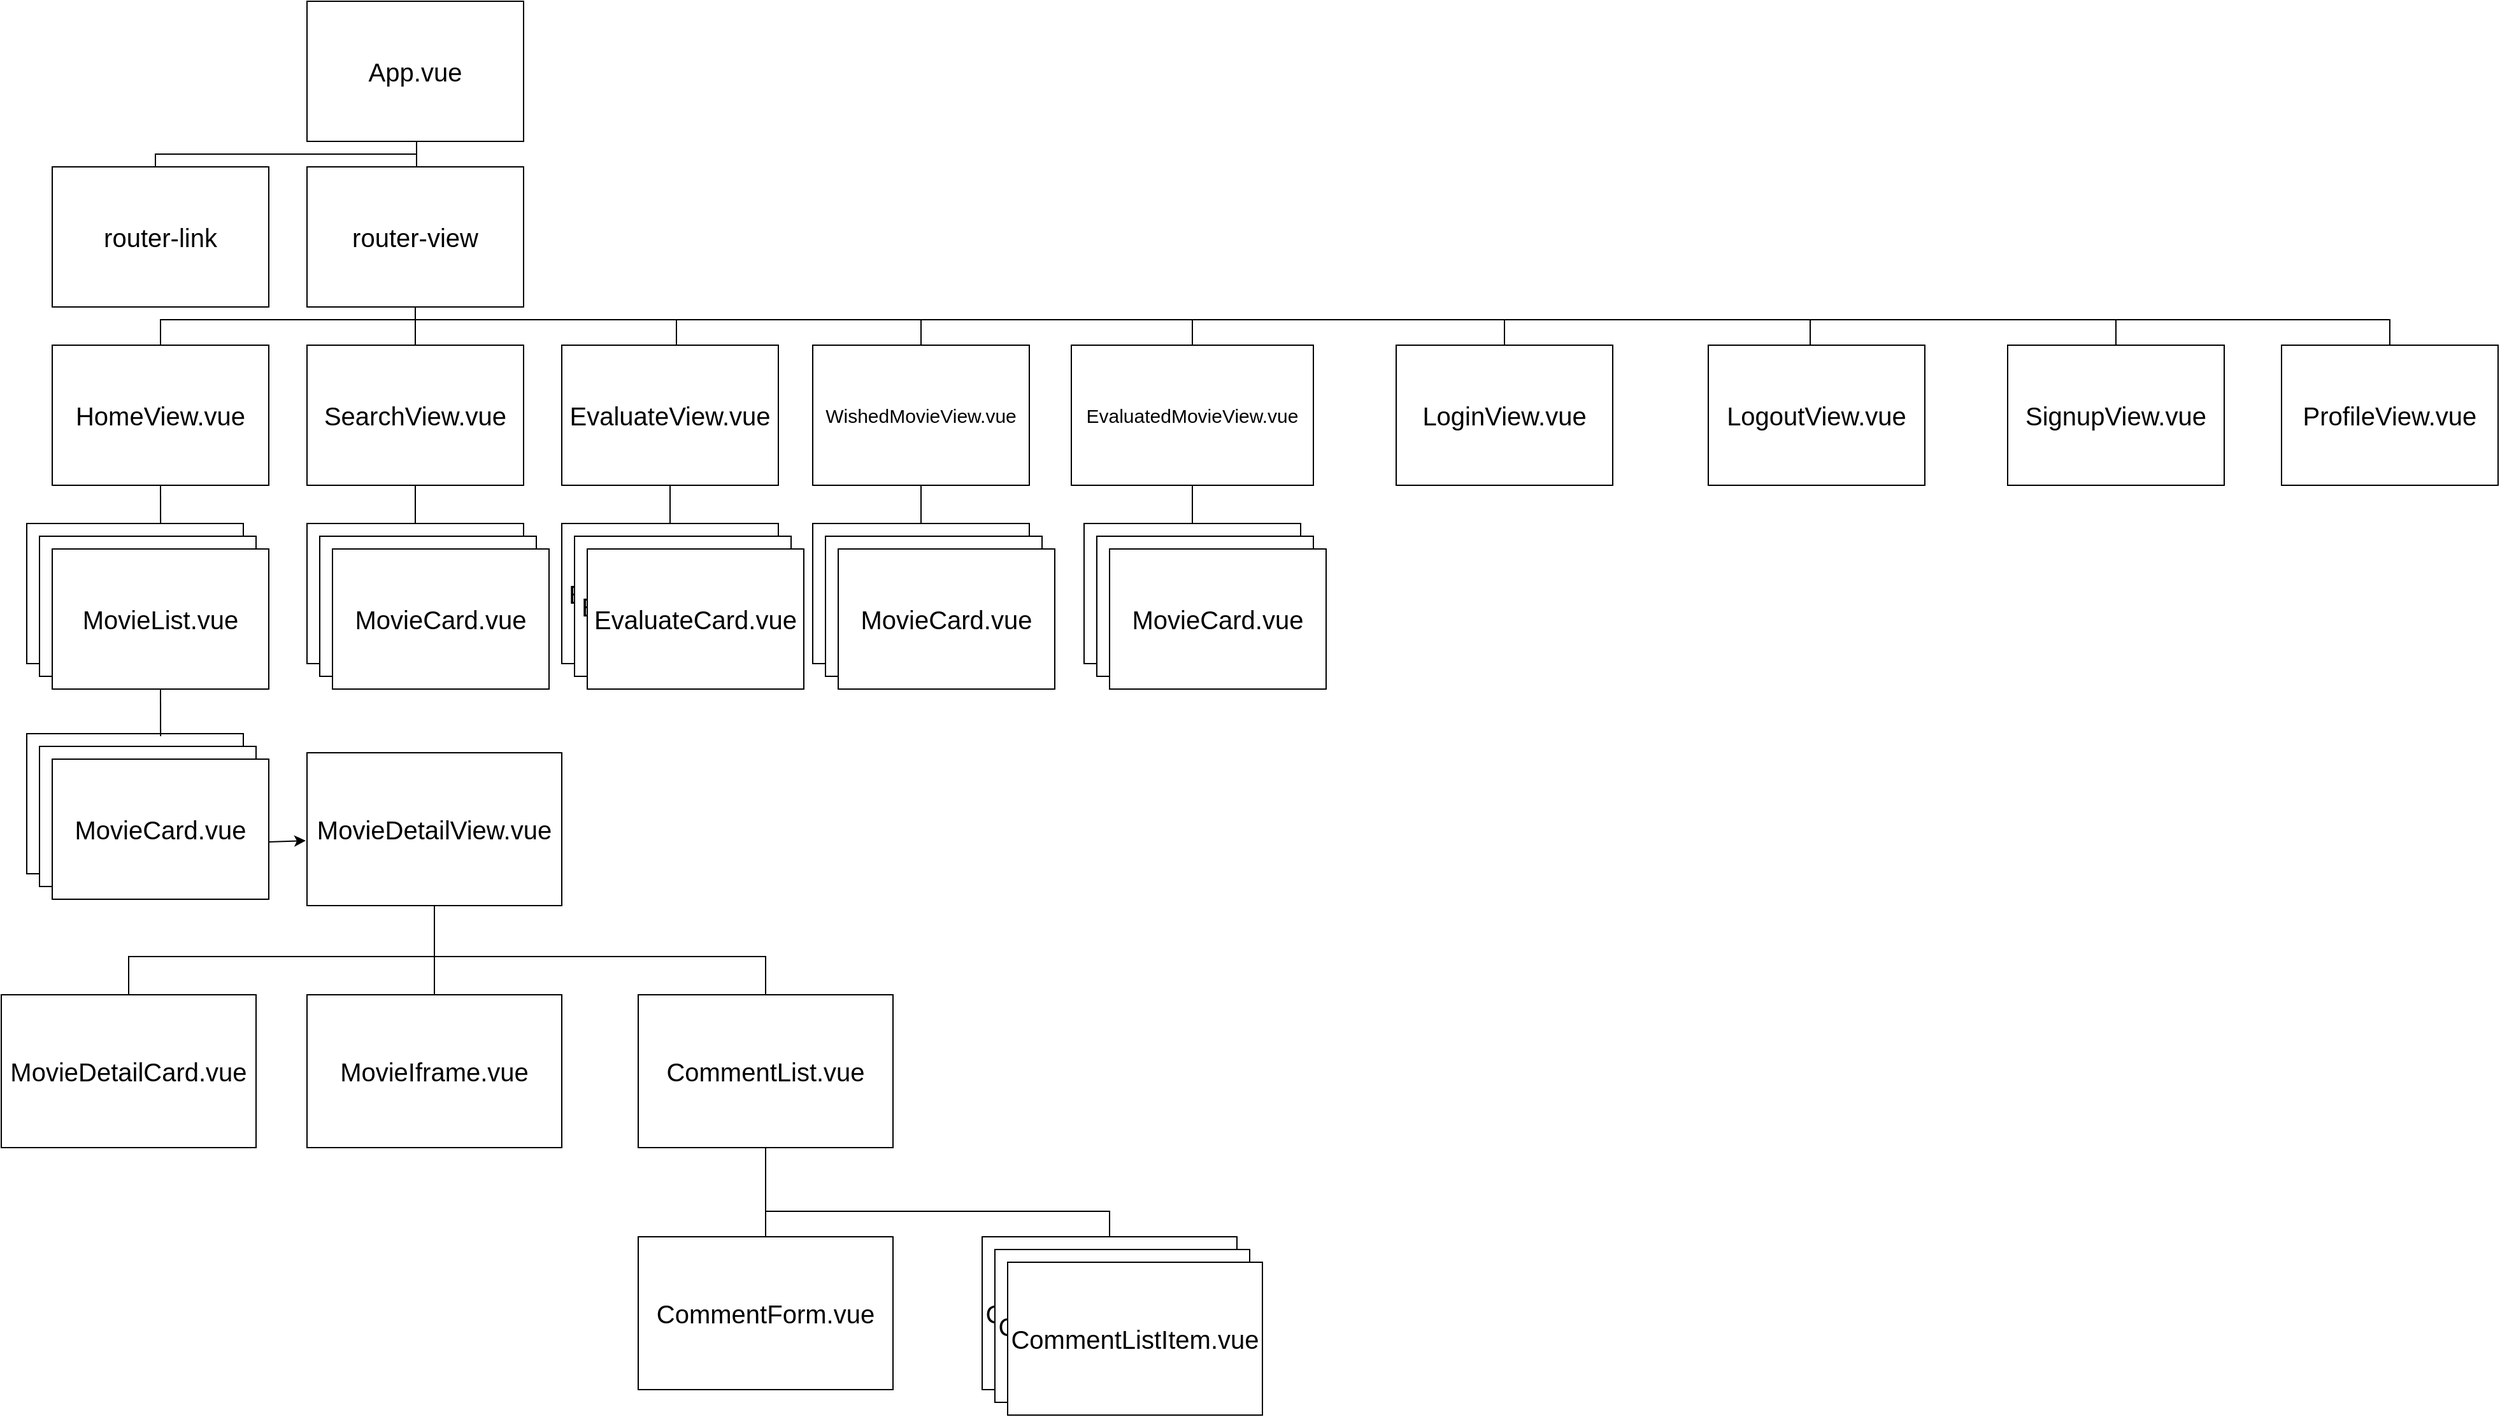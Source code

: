 <mxfile version="18.1.1" type="github">
  <diagram id="vCJKHM8MTHylu7gDaNj6" name="Page-1">
    <mxGraphModel dx="1185" dy="635" grid="1" gridSize="10" guides="1" tooltips="1" connect="1" arrows="1" fold="1" page="1" pageScale="1" pageWidth="827" pageHeight="1169" math="0" shadow="0">
      <root>
        <mxCell id="0" />
        <mxCell id="1" parent="0" />
        <mxCell id="g4FmbD9YvOIgmVQWyCMX-17" value="&lt;font style=&quot;font-size: 20px;&quot;&gt;App.vue&lt;/font&gt;" style="rounded=0;whiteSpace=wrap;html=1;" parent="1" vertex="1">
          <mxGeometry x="260" y="10" width="170" height="110" as="geometry" />
        </mxCell>
        <mxCell id="g4FmbD9YvOIgmVQWyCMX-20" value="&lt;font style=&quot;font-size: 20px;&quot;&gt;router-view&lt;br&gt;&lt;/font&gt;" style="rounded=0;whiteSpace=wrap;html=1;" parent="1" vertex="1">
          <mxGeometry x="260" y="140" width="170" height="110" as="geometry" />
        </mxCell>
        <mxCell id="g4FmbD9YvOIgmVQWyCMX-21" value="&lt;font style=&quot;font-size: 20px;&quot;&gt;router-link&lt;/font&gt;" style="rounded=0;whiteSpace=wrap;html=1;" parent="1" vertex="1">
          <mxGeometry x="60" y="140" width="170" height="110" as="geometry" />
        </mxCell>
        <mxCell id="g4FmbD9YvOIgmVQWyCMX-22" value="&lt;font style=&quot;font-size: 20px;&quot;&gt;SearchView.vue&lt;br&gt;&lt;/font&gt;" style="rounded=0;whiteSpace=wrap;html=1;" parent="1" vertex="1">
          <mxGeometry x="260" y="280" width="170" height="110" as="geometry" />
        </mxCell>
        <mxCell id="g4FmbD9YvOIgmVQWyCMX-23" value="&lt;font style=&quot;font-size: 20px;&quot;&gt;HomeView.vue&lt;br&gt;&lt;/font&gt;" style="rounded=0;whiteSpace=wrap;html=1;" parent="1" vertex="1">
          <mxGeometry x="60" y="280" width="170" height="110" as="geometry" />
        </mxCell>
        <mxCell id="g4FmbD9YvOIgmVQWyCMX-24" value="&lt;font style=&quot;font-size: 20px;&quot;&gt;EvaluateView.vue&lt;br&gt;&lt;/font&gt;" style="rounded=0;whiteSpace=wrap;html=1;" parent="1" vertex="1">
          <mxGeometry x="460" y="280" width="170" height="110" as="geometry" />
        </mxCell>
        <mxCell id="g4FmbD9YvOIgmVQWyCMX-25" value="&lt;font style=&quot;&quot;&gt;&lt;font style=&quot;font-size: 15px;&quot;&gt;WishedMovieView.vue&lt;/font&gt;&lt;br&gt;&lt;/font&gt;" style="rounded=0;whiteSpace=wrap;html=1;" parent="1" vertex="1">
          <mxGeometry x="657" y="280" width="170" height="110" as="geometry" />
        </mxCell>
        <mxCell id="g4FmbD9YvOIgmVQWyCMX-26" value="&lt;font style=&quot;&quot;&gt;&lt;font style=&quot;font-size: 15px;&quot;&gt;EvaluatedMovieView.vue&lt;/font&gt;&lt;br&gt;&lt;/font&gt;" style="rounded=0;whiteSpace=wrap;html=1;" parent="1" vertex="1">
          <mxGeometry x="860" y="280" width="190" height="110" as="geometry" />
        </mxCell>
        <mxCell id="g4FmbD9YvOIgmVQWyCMX-27" value="&lt;font style=&quot;font-size: 20px;&quot;&gt;MovieCard.vue&lt;br&gt;&lt;/font&gt;" style="rounded=0;whiteSpace=wrap;html=1;" parent="1" vertex="1">
          <mxGeometry x="40" y="585" width="170" height="110" as="geometry" />
        </mxCell>
        <mxCell id="g4FmbD9YvOIgmVQWyCMX-28" value="&lt;font style=&quot;font-size: 20px;&quot;&gt;MovieCard.vue&lt;br&gt;&lt;/font&gt;" style="rounded=0;whiteSpace=wrap;html=1;" parent="1" vertex="1">
          <mxGeometry x="50" y="595" width="170" height="110" as="geometry" />
        </mxCell>
        <mxCell id="g4FmbD9YvOIgmVQWyCMX-29" value="&lt;font style=&quot;font-size: 20px;&quot;&gt;MovieCard.vue&lt;br&gt;&lt;/font&gt;" style="rounded=0;whiteSpace=wrap;html=1;" parent="1" vertex="1">
          <mxGeometry x="60" y="605" width="170" height="110" as="geometry" />
        </mxCell>
        <mxCell id="g4FmbD9YvOIgmVQWyCMX-30" value="&lt;font style=&quot;font-size: 20px;&quot;&gt;MovieCard.vue&lt;br&gt;&lt;/font&gt;" style="rounded=0;whiteSpace=wrap;html=1;" parent="1" vertex="1">
          <mxGeometry x="260" y="420" width="170" height="110" as="geometry" />
        </mxCell>
        <mxCell id="g4FmbD9YvOIgmVQWyCMX-31" value="&lt;font style=&quot;font-size: 20px;&quot;&gt;MovieCard.vue&lt;br&gt;&lt;/font&gt;" style="rounded=0;whiteSpace=wrap;html=1;" parent="1" vertex="1">
          <mxGeometry x="270" y="430" width="170" height="110" as="geometry" />
        </mxCell>
        <mxCell id="g4FmbD9YvOIgmVQWyCMX-32" value="&lt;font style=&quot;font-size: 20px;&quot;&gt;MovieCard.vue&lt;br&gt;&lt;/font&gt;" style="rounded=0;whiteSpace=wrap;html=1;" parent="1" vertex="1">
          <mxGeometry x="280" y="440" width="170" height="110" as="geometry" />
        </mxCell>
        <mxCell id="g4FmbD9YvOIgmVQWyCMX-33" value="&lt;font style=&quot;font-size: 20px;&quot;&gt;EvaluateCard.vue&lt;br&gt;&lt;/font&gt;" style="rounded=0;whiteSpace=wrap;html=1;" parent="1" vertex="1">
          <mxGeometry x="460" y="420" width="170" height="110" as="geometry" />
        </mxCell>
        <mxCell id="g4FmbD9YvOIgmVQWyCMX-34" value="&lt;font style=&quot;font-size: 20px;&quot;&gt;EvaluateCard.vue&lt;br&gt;&lt;/font&gt;" style="rounded=0;whiteSpace=wrap;html=1;" parent="1" vertex="1">
          <mxGeometry x="470" y="430" width="170" height="110" as="geometry" />
        </mxCell>
        <mxCell id="g4FmbD9YvOIgmVQWyCMX-35" value="&lt;font style=&quot;font-size: 20px;&quot;&gt;EvaluateCard.vue&lt;br&gt;&lt;/font&gt;" style="rounded=0;whiteSpace=wrap;html=1;" parent="1" vertex="1">
          <mxGeometry x="480" y="440" width="170" height="110" as="geometry" />
        </mxCell>
        <mxCell id="g4FmbD9YvOIgmVQWyCMX-36" value="&lt;font style=&quot;font-size: 20px;&quot;&gt;MovieCard.vue&lt;br&gt;&lt;/font&gt;" style="rounded=0;whiteSpace=wrap;html=1;" parent="1" vertex="1">
          <mxGeometry x="657" y="420" width="170" height="110" as="geometry" />
        </mxCell>
        <mxCell id="g4FmbD9YvOIgmVQWyCMX-37" value="&lt;font style=&quot;font-size: 20px;&quot;&gt;MovieCard.vue&lt;br&gt;&lt;/font&gt;" style="rounded=0;whiteSpace=wrap;html=1;" parent="1" vertex="1">
          <mxGeometry x="667" y="430" width="170" height="110" as="geometry" />
        </mxCell>
        <mxCell id="g4FmbD9YvOIgmVQWyCMX-38" value="&lt;font style=&quot;font-size: 20px;&quot;&gt;MovieCard.vue&lt;br&gt;&lt;/font&gt;" style="rounded=0;whiteSpace=wrap;html=1;" parent="1" vertex="1">
          <mxGeometry x="677" y="440" width="170" height="110" as="geometry" />
        </mxCell>
        <mxCell id="g4FmbD9YvOIgmVQWyCMX-39" value="&lt;font style=&quot;font-size: 20px;&quot;&gt;MovieCard.vue&lt;br&gt;&lt;/font&gt;" style="rounded=0;whiteSpace=wrap;html=1;" parent="1" vertex="1">
          <mxGeometry x="870" y="420" width="170" height="110" as="geometry" />
        </mxCell>
        <mxCell id="g4FmbD9YvOIgmVQWyCMX-40" value="&lt;font style=&quot;font-size: 20px;&quot;&gt;MovieCard.vue&lt;br&gt;&lt;/font&gt;" style="rounded=0;whiteSpace=wrap;html=1;" parent="1" vertex="1">
          <mxGeometry x="880" y="430" width="170" height="110" as="geometry" />
        </mxCell>
        <mxCell id="g4FmbD9YvOIgmVQWyCMX-41" value="&lt;font style=&quot;font-size: 20px;&quot;&gt;MovieCard.vue&lt;br&gt;&lt;/font&gt;" style="rounded=0;whiteSpace=wrap;html=1;" parent="1" vertex="1">
          <mxGeometry x="890" y="440" width="170" height="110" as="geometry" />
        </mxCell>
        <mxCell id="g4FmbD9YvOIgmVQWyCMX-44" value="" style="endArrow=none;html=1;rounded=0;fontSize=20;" parent="1" edge="1">
          <mxGeometry width="50" height="50" relative="1" as="geometry">
            <mxPoint x="346" y="140" as="sourcePoint" />
            <mxPoint x="346" y="120" as="targetPoint" />
          </mxGeometry>
        </mxCell>
        <mxCell id="g4FmbD9YvOIgmVQWyCMX-47" value="" style="endArrow=none;html=1;rounded=0;fontSize=20;entryX=0.5;entryY=1;entryDx=0;entryDy=0;exitX=0.5;exitY=0;exitDx=0;exitDy=0;" parent="1" source="g4FmbD9YvOIgmVQWyCMX-22" target="g4FmbD9YvOIgmVQWyCMX-20" edge="1">
          <mxGeometry width="50" height="50" relative="1" as="geometry">
            <mxPoint x="320" y="290" as="sourcePoint" />
            <mxPoint x="370" y="240" as="targetPoint" />
          </mxGeometry>
        </mxCell>
        <mxCell id="g4FmbD9YvOIgmVQWyCMX-49" value="" style="endArrow=none;html=1;rounded=0;fontSize=20;exitX=0.5;exitY=0;exitDx=0;exitDy=0;" parent="1" edge="1">
          <mxGeometry width="50" height="50" relative="1" as="geometry">
            <mxPoint x="141" y="140" as="sourcePoint" />
            <mxPoint x="346" y="130" as="targetPoint" />
            <Array as="points">
              <mxPoint x="141" y="130" />
            </Array>
          </mxGeometry>
        </mxCell>
        <mxCell id="g4FmbD9YvOIgmVQWyCMX-52" value="" style="endArrow=none;html=1;rounded=0;fontSize=20;exitX=0.5;exitY=0;exitDx=0;exitDy=0;entryX=0.5;entryY=0;entryDx=0;entryDy=0;" parent="1" source="g4FmbD9YvOIgmVQWyCMX-23" target="g4FmbD9YvOIgmVQWyCMX-26" edge="1">
          <mxGeometry width="50" height="50" relative="1" as="geometry">
            <mxPoint x="120" y="300" as="sourcePoint" />
            <mxPoint x="960" y="260" as="targetPoint" />
            <Array as="points">
              <mxPoint x="145" y="260" />
              <mxPoint x="955" y="260" />
            </Array>
          </mxGeometry>
        </mxCell>
        <mxCell id="g4FmbD9YvOIgmVQWyCMX-54" value="" style="endArrow=none;html=1;rounded=0;fontSize=20;" parent="1" edge="1">
          <mxGeometry width="50" height="50" relative="1" as="geometry">
            <mxPoint x="550" y="280" as="sourcePoint" />
            <mxPoint x="550" y="260" as="targetPoint" />
          </mxGeometry>
        </mxCell>
        <mxCell id="g4FmbD9YvOIgmVQWyCMX-55" value="" style="endArrow=none;html=1;rounded=0;fontSize=20;exitX=0.5;exitY=0;exitDx=0;exitDy=0;" parent="1" source="g4FmbD9YvOIgmVQWyCMX-25" edge="1">
          <mxGeometry width="50" height="50" relative="1" as="geometry">
            <mxPoint x="720" y="310" as="sourcePoint" />
            <mxPoint x="742" y="260" as="targetPoint" />
          </mxGeometry>
        </mxCell>
        <mxCell id="g4FmbD9YvOIgmVQWyCMX-57" value="" style="endArrow=none;html=1;rounded=0;fontSize=20;entryX=0.5;entryY=1;entryDx=0;entryDy=0;exitX=0.5;exitY=0;exitDx=0;exitDy=0;" parent="1" source="g4FmbD9YvOIgmVQWyCMX-30" target="g4FmbD9YvOIgmVQWyCMX-22" edge="1">
          <mxGeometry width="50" height="50" relative="1" as="geometry">
            <mxPoint x="320" y="430" as="sourcePoint" />
            <mxPoint x="370" y="380" as="targetPoint" />
          </mxGeometry>
        </mxCell>
        <mxCell id="g4FmbD9YvOIgmVQWyCMX-58" value="" style="endArrow=none;html=1;rounded=0;fontSize=20;entryX=0.5;entryY=1;entryDx=0;entryDy=0;" parent="1" target="g4FmbD9YvOIgmVQWyCMX-24" edge="1">
          <mxGeometry width="50" height="50" relative="1" as="geometry">
            <mxPoint x="545" y="420" as="sourcePoint" />
            <mxPoint x="590" y="380" as="targetPoint" />
          </mxGeometry>
        </mxCell>
        <mxCell id="g4FmbD9YvOIgmVQWyCMX-59" value="" style="endArrow=none;html=1;rounded=0;fontSize=20;entryX=0.5;entryY=1;entryDx=0;entryDy=0;exitX=0.5;exitY=0;exitDx=0;exitDy=0;" parent="1" source="g4FmbD9YvOIgmVQWyCMX-36" target="g4FmbD9YvOIgmVQWyCMX-25" edge="1">
          <mxGeometry width="50" height="50" relative="1" as="geometry">
            <mxPoint x="730" y="430" as="sourcePoint" />
            <mxPoint x="780" y="380" as="targetPoint" />
          </mxGeometry>
        </mxCell>
        <mxCell id="g4FmbD9YvOIgmVQWyCMX-62" value="" style="endArrow=none;html=1;rounded=0;fontSize=20;entryX=0.5;entryY=1;entryDx=0;entryDy=0;exitX=0.5;exitY=0;exitDx=0;exitDy=0;" parent="1" source="g4FmbD9YvOIgmVQWyCMX-39" target="g4FmbD9YvOIgmVQWyCMX-26" edge="1">
          <mxGeometry width="50" height="50" relative="1" as="geometry">
            <mxPoint x="930" y="430" as="sourcePoint" />
            <mxPoint x="980" y="380" as="targetPoint" />
          </mxGeometry>
        </mxCell>
        <mxCell id="g4FmbD9YvOIgmVQWyCMX-63" value="MovieDetailView.vue" style="rounded=0;whiteSpace=wrap;html=1;fontSize=20;" parent="1" vertex="1">
          <mxGeometry x="260" y="600" width="200" height="120" as="geometry" />
        </mxCell>
        <mxCell id="g4FmbD9YvOIgmVQWyCMX-64" value="" style="endArrow=classic;html=1;rounded=0;fontSize=20;entryX=-0.005;entryY=0.575;entryDx=0;entryDy=0;entryPerimeter=0;" parent="1" target="g4FmbD9YvOIgmVQWyCMX-63" edge="1">
          <mxGeometry width="50" height="50" relative="1" as="geometry">
            <mxPoint x="230" y="670" as="sourcePoint" />
            <mxPoint x="440" y="680" as="targetPoint" />
          </mxGeometry>
        </mxCell>
        <mxCell id="g4FmbD9YvOIgmVQWyCMX-66" value="MovieDetailCard.vue" style="rounded=0;whiteSpace=wrap;html=1;fontSize=20;" parent="1" vertex="1">
          <mxGeometry x="20" y="790" width="200" height="120" as="geometry" />
        </mxCell>
        <mxCell id="g4FmbD9YvOIgmVQWyCMX-67" value="MovieIframe.vue" style="rounded=0;whiteSpace=wrap;html=1;fontSize=20;" parent="1" vertex="1">
          <mxGeometry x="260" y="790" width="200" height="120" as="geometry" />
        </mxCell>
        <mxCell id="g4FmbD9YvOIgmVQWyCMX-68" value="CommentList.vue" style="rounded=0;whiteSpace=wrap;html=1;fontSize=20;" parent="1" vertex="1">
          <mxGeometry x="520" y="790" width="200" height="120" as="geometry" />
        </mxCell>
        <mxCell id="g4FmbD9YvOIgmVQWyCMX-69" value="" style="endArrow=none;html=1;rounded=0;fontSize=20;entryX=0.5;entryY=1;entryDx=0;entryDy=0;exitX=0.5;exitY=0;exitDx=0;exitDy=0;" parent="1" source="g4FmbD9YvOIgmVQWyCMX-67" target="g4FmbD9YvOIgmVQWyCMX-63" edge="1">
          <mxGeometry width="50" height="50" relative="1" as="geometry">
            <mxPoint x="340" y="790" as="sourcePoint" />
            <mxPoint x="390" y="740" as="targetPoint" />
          </mxGeometry>
        </mxCell>
        <mxCell id="g4FmbD9YvOIgmVQWyCMX-70" value="" style="endArrow=none;html=1;rounded=0;fontSize=20;entryX=0.5;entryY=0;entryDx=0;entryDy=0;exitX=0.5;exitY=0;exitDx=0;exitDy=0;" parent="1" source="g4FmbD9YvOIgmVQWyCMX-66" target="g4FmbD9YvOIgmVQWyCMX-68" edge="1">
          <mxGeometry width="50" height="50" relative="1" as="geometry">
            <mxPoint x="90" y="800" as="sourcePoint" />
            <mxPoint x="140" y="750" as="targetPoint" />
            <Array as="points">
              <mxPoint x="120" y="760" />
              <mxPoint x="620" y="760" />
            </Array>
          </mxGeometry>
        </mxCell>
        <mxCell id="g4FmbD9YvOIgmVQWyCMX-72" value="CommentListItem.vue" style="rounded=0;whiteSpace=wrap;html=1;fontSize=20;" parent="1" vertex="1">
          <mxGeometry x="790" y="980" width="200" height="120" as="geometry" />
        </mxCell>
        <mxCell id="g4FmbD9YvOIgmVQWyCMX-73" value="CommentForm.vue" style="rounded=0;whiteSpace=wrap;html=1;fontSize=20;" parent="1" vertex="1">
          <mxGeometry x="520" y="980" width="200" height="120" as="geometry" />
        </mxCell>
        <mxCell id="g4FmbD9YvOIgmVQWyCMX-74" value="CommentListItem.vue" style="rounded=0;whiteSpace=wrap;html=1;fontSize=20;" parent="1" vertex="1">
          <mxGeometry x="800" y="990" width="200" height="120" as="geometry" />
        </mxCell>
        <mxCell id="g4FmbD9YvOIgmVQWyCMX-75" value="CommentListItem.vue" style="rounded=0;whiteSpace=wrap;html=1;fontSize=20;" parent="1" vertex="1">
          <mxGeometry x="810" y="1000" width="200" height="120" as="geometry" />
        </mxCell>
        <mxCell id="g4FmbD9YvOIgmVQWyCMX-76" value="" style="endArrow=none;html=1;rounded=0;fontSize=20;entryX=0.5;entryY=1;entryDx=0;entryDy=0;exitX=0.5;exitY=0;exitDx=0;exitDy=0;" parent="1" source="g4FmbD9YvOIgmVQWyCMX-73" target="g4FmbD9YvOIgmVQWyCMX-68" edge="1">
          <mxGeometry width="50" height="50" relative="1" as="geometry">
            <mxPoint x="390" y="1030" as="sourcePoint" />
            <mxPoint x="440" y="980" as="targetPoint" />
          </mxGeometry>
        </mxCell>
        <mxCell id="g4FmbD9YvOIgmVQWyCMX-77" value="" style="endArrow=none;html=1;rounded=0;fontSize=20;entryX=0.5;entryY=0;entryDx=0;entryDy=0;" parent="1" target="g4FmbD9YvOIgmVQWyCMX-72" edge="1">
          <mxGeometry width="50" height="50" relative="1" as="geometry">
            <mxPoint x="620" y="980" as="sourcePoint" />
            <mxPoint x="920" y="930" as="targetPoint" />
            <Array as="points">
              <mxPoint x="620" y="960" />
              <mxPoint x="890" y="960" />
            </Array>
          </mxGeometry>
        </mxCell>
        <mxCell id="g4FmbD9YvOIgmVQWyCMX-79" value="&lt;font style=&quot;font-size: 20px;&quot;&gt;LoginView.vue&lt;br&gt;&lt;/font&gt;" style="rounded=0;whiteSpace=wrap;html=1;" parent="1" vertex="1">
          <mxGeometry x="1115" y="280" width="170" height="110" as="geometry" />
        </mxCell>
        <mxCell id="g4FmbD9YvOIgmVQWyCMX-80" value="&lt;font style=&quot;font-size: 20px;&quot;&gt;LogoutView.vue&lt;br&gt;&lt;/font&gt;" style="rounded=0;whiteSpace=wrap;html=1;" parent="1" vertex="1">
          <mxGeometry x="1360" y="280" width="170" height="110" as="geometry" />
        </mxCell>
        <mxCell id="g4FmbD9YvOIgmVQWyCMX-81" value="&lt;font style=&quot;font-size: 20px;&quot;&gt;SignupView.vue&lt;br&gt;&lt;/font&gt;" style="rounded=0;whiteSpace=wrap;html=1;" parent="1" vertex="1">
          <mxGeometry x="1595" y="280" width="170" height="110" as="geometry" />
        </mxCell>
        <mxCell id="g4FmbD9YvOIgmVQWyCMX-82" value="" style="endArrow=none;html=1;rounded=0;fontSize=20;entryX=0.5;entryY=0;entryDx=0;entryDy=0;exitX=0.5;exitY=0;exitDx=0;exitDy=0;" parent="1" source="g4FmbD9YvOIgmVQWyCMX-79" target="g4FmbD9YvOIgmVQWyCMX-81" edge="1">
          <mxGeometry width="50" height="50" relative="1" as="geometry">
            <mxPoint x="1210" y="330" as="sourcePoint" />
            <mxPoint x="1260" y="280" as="targetPoint" />
            <Array as="points">
              <mxPoint x="1200" y="260" />
              <mxPoint x="1680" y="260" />
            </Array>
          </mxGeometry>
        </mxCell>
        <mxCell id="g4FmbD9YvOIgmVQWyCMX-83" value="" style="endArrow=none;html=1;rounded=0;fontSize=20;" parent="1" edge="1">
          <mxGeometry width="50" height="50" relative="1" as="geometry">
            <mxPoint x="950" y="260" as="sourcePoint" />
            <mxPoint x="1210" y="260" as="targetPoint" />
          </mxGeometry>
        </mxCell>
        <mxCell id="g4FmbD9YvOIgmVQWyCMX-84" value="" style="endArrow=none;html=1;rounded=0;fontSize=20;" parent="1" edge="1">
          <mxGeometry width="50" height="50" relative="1" as="geometry">
            <mxPoint x="1440" y="280" as="sourcePoint" />
            <mxPoint x="1440" y="260" as="targetPoint" />
          </mxGeometry>
        </mxCell>
        <mxCell id="2sOBMaJF2EFx8bmg0liF-1" value="&lt;font style=&quot;font-size: 20px;&quot;&gt;ProfileView.vue&lt;br&gt;&lt;/font&gt;" style="rounded=0;whiteSpace=wrap;html=1;" vertex="1" parent="1">
          <mxGeometry x="1810" y="280" width="170" height="110" as="geometry" />
        </mxCell>
        <mxCell id="2sOBMaJF2EFx8bmg0liF-2" value="" style="endArrow=none;html=1;rounded=0;entryX=0.5;entryY=0;entryDx=0;entryDy=0;" edge="1" parent="1" target="2sOBMaJF2EFx8bmg0liF-1">
          <mxGeometry width="50" height="50" relative="1" as="geometry">
            <mxPoint x="1680" y="260" as="sourcePoint" />
            <mxPoint x="1540" y="370" as="targetPoint" />
            <Array as="points">
              <mxPoint x="1895" y="260" />
            </Array>
          </mxGeometry>
        </mxCell>
        <mxCell id="2sOBMaJF2EFx8bmg0liF-3" value="&lt;font style=&quot;font-size: 20px;&quot;&gt;MovieCard.vue&lt;br&gt;&lt;/font&gt;" style="rounded=0;whiteSpace=wrap;html=1;" vertex="1" parent="1">
          <mxGeometry x="40" y="420" width="170" height="110" as="geometry" />
        </mxCell>
        <mxCell id="2sOBMaJF2EFx8bmg0liF-4" value="&lt;font style=&quot;font-size: 20px;&quot;&gt;MovieCard.vue&lt;br&gt;&lt;/font&gt;" style="rounded=0;whiteSpace=wrap;html=1;" vertex="1" parent="1">
          <mxGeometry x="50" y="430" width="170" height="110" as="geometry" />
        </mxCell>
        <mxCell id="2sOBMaJF2EFx8bmg0liF-5" value="&lt;font style=&quot;font-size: 20px;&quot;&gt;MovieList.vue&lt;br&gt;&lt;/font&gt;" style="rounded=0;whiteSpace=wrap;html=1;" vertex="1" parent="1">
          <mxGeometry x="60" y="440" width="170" height="110" as="geometry" />
        </mxCell>
        <mxCell id="2sOBMaJF2EFx8bmg0liF-6" value="" style="endArrow=none;html=1;rounded=0;exitX=0.5;exitY=1;exitDx=0;exitDy=0;entryX=0.618;entryY=0;entryDx=0;entryDy=0;entryPerimeter=0;" edge="1" parent="1" source="g4FmbD9YvOIgmVQWyCMX-23" target="2sOBMaJF2EFx8bmg0liF-3">
          <mxGeometry width="50" height="50" relative="1" as="geometry">
            <mxPoint x="640" y="420" as="sourcePoint" />
            <mxPoint x="690" y="370" as="targetPoint" />
          </mxGeometry>
        </mxCell>
        <mxCell id="2sOBMaJF2EFx8bmg0liF-7" value="" style="endArrow=none;html=1;rounded=0;exitX=0.5;exitY=1;exitDx=0;exitDy=0;entryX=0.618;entryY=0.018;entryDx=0;entryDy=0;entryPerimeter=0;" edge="1" parent="1" source="2sOBMaJF2EFx8bmg0liF-5" target="g4FmbD9YvOIgmVQWyCMX-27">
          <mxGeometry width="50" height="50" relative="1" as="geometry">
            <mxPoint x="640" y="420" as="sourcePoint" />
            <mxPoint x="690" y="370" as="targetPoint" />
          </mxGeometry>
        </mxCell>
      </root>
    </mxGraphModel>
  </diagram>
</mxfile>
